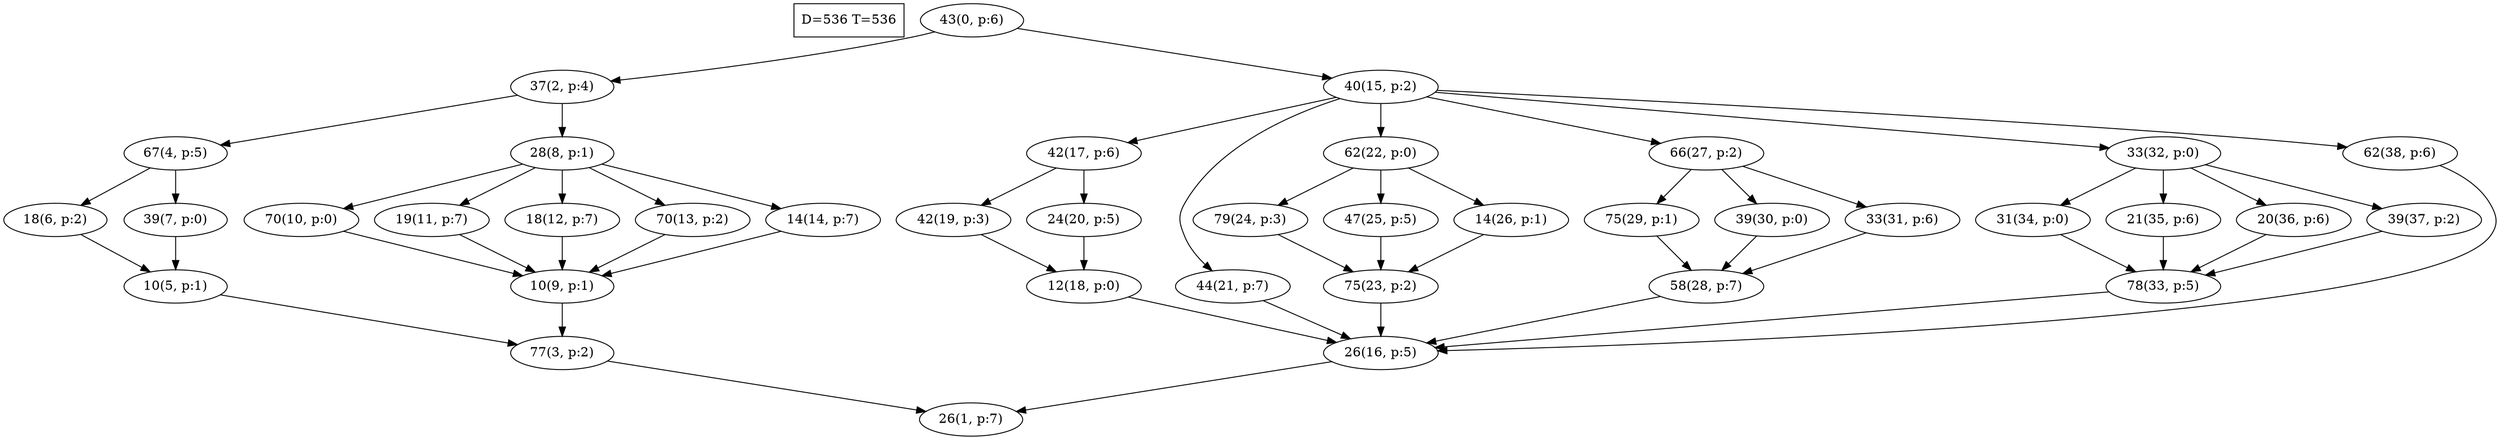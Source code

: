 digraph Task {
i [shape=box, label="D=536 T=536"]; 
0 [label="43(0, p:6)"];
1 [label="26(1, p:7)"];
2 [label="37(2, p:4)"];
3 [label="77(3, p:2)"];
4 [label="67(4, p:5)"];
5 [label="10(5, p:1)"];
6 [label="18(6, p:2)"];
7 [label="39(7, p:0)"];
8 [label="28(8, p:1)"];
9 [label="10(9, p:1)"];
10 [label="70(10, p:0)"];
11 [label="19(11, p:7)"];
12 [label="18(12, p:7)"];
13 [label="70(13, p:2)"];
14 [label="14(14, p:7)"];
15 [label="40(15, p:2)"];
16 [label="26(16, p:5)"];
17 [label="42(17, p:6)"];
18 [label="12(18, p:0)"];
19 [label="42(19, p:3)"];
20 [label="24(20, p:5)"];
21 [label="44(21, p:7)"];
22 [label="62(22, p:0)"];
23 [label="75(23, p:2)"];
24 [label="79(24, p:3)"];
25 [label="47(25, p:5)"];
26 [label="14(26, p:1)"];
27 [label="66(27, p:2)"];
28 [label="58(28, p:7)"];
29 [label="75(29, p:1)"];
30 [label="39(30, p:0)"];
31 [label="33(31, p:6)"];
32 [label="33(32, p:0)"];
33 [label="78(33, p:5)"];
34 [label="31(34, p:0)"];
35 [label="21(35, p:6)"];
36 [label="20(36, p:6)"];
37 [label="39(37, p:2)"];
38 [label="62(38, p:6)"];
0 -> 2;
0 -> 15;
2 -> 4;
2 -> 8;
3 -> 1;
4 -> 6;
4 -> 7;
5 -> 3;
6 -> 5;
7 -> 5;
8 -> 10;
8 -> 11;
8 -> 12;
8 -> 13;
8 -> 14;
9 -> 3;
10 -> 9;
11 -> 9;
12 -> 9;
13 -> 9;
14 -> 9;
15 -> 17;
15 -> 21;
15 -> 22;
15 -> 27;
15 -> 32;
15 -> 38;
16 -> 1;
17 -> 19;
17 -> 20;
18 -> 16;
19 -> 18;
20 -> 18;
21 -> 16;
22 -> 24;
22 -> 25;
22 -> 26;
23 -> 16;
24 -> 23;
25 -> 23;
26 -> 23;
27 -> 29;
27 -> 30;
27 -> 31;
28 -> 16;
29 -> 28;
30 -> 28;
31 -> 28;
32 -> 34;
32 -> 35;
32 -> 36;
32 -> 37;
33 -> 16;
34 -> 33;
35 -> 33;
36 -> 33;
37 -> 33;
38 -> 16;
}